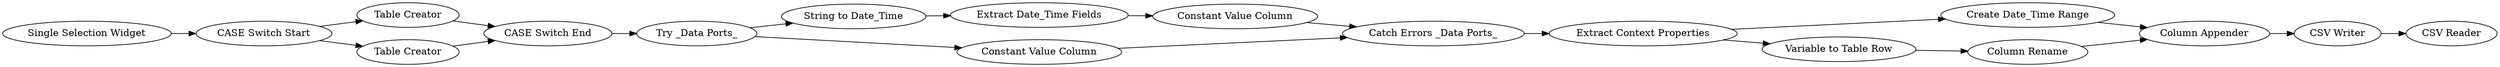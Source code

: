 digraph {
	94 -> 80
	92 -> 99
	85 -> 90
	101 -> 102
	99 -> 100
	89 -> 88
	97 -> 98
	93 -> 95
	98 -> 100
	91 -> 92
	90 -> 89
	80 -> 95
	83 -> 91
	88 -> 91
	85 -> 83
	96 -> 94
	100 -> 101
	94 -> 93
	95 -> 85
	92 -> 97
	91 [label="Catch Errors _Data Ports_"]
	94 [label="CASE Switch Start"]
	99 [label="Create Date_Time Range"]
	96 [label="Single Selection Widget"]
	92 [label="Extract Context Properties"]
	90 [label="String to Date_Time"]
	102 [label="CSV Reader"]
	89 [label="Extract Date_Time Fields"]
	98 [label="Column Rename"]
	97 [label="Variable to Table Row"]
	101 [label="CSV Writer"]
	88 [label="Constant Value Column"]
	100 [label="Column Appender"]
	95 [label="CASE Switch End"]
	93 [label="Table Creator"]
	80 [label="Table Creator"]
	83 [label="Constant Value Column"]
	85 [label="Try _Data Ports_"]
	rankdir=LR
}
